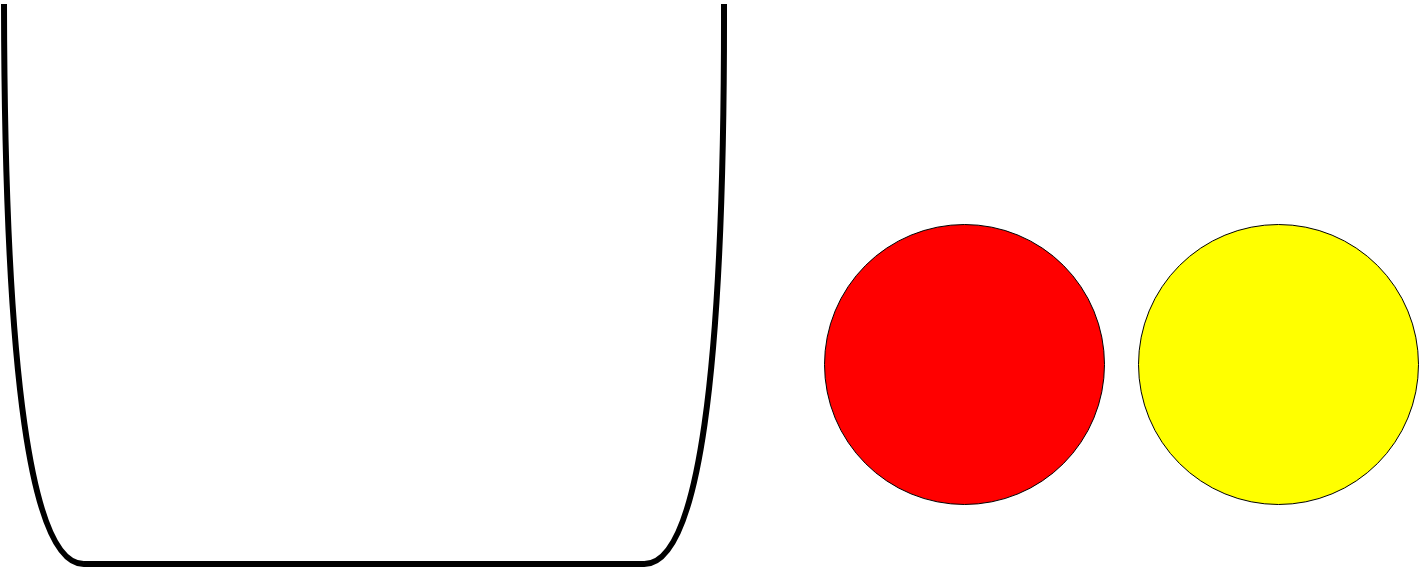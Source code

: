 <mxfile version="21.2.0" type="device">
  <diagram name="Page-1" id="3WpIqer2LGipq8JItsBZ">
    <mxGraphModel dx="1050" dy="581" grid="1" gridSize="10" guides="1" tooltips="1" connect="1" arrows="1" fold="1" page="1" pageScale="1" pageWidth="827" pageHeight="1169" math="0" shadow="0">
      <root>
        <mxCell id="0" />
        <mxCell id="1" parent="0" />
        <mxCell id="SkJ2VbxeeiawIUL64Swz-1" value="" style="endArrow=none;html=1;rounded=0;strokeWidth=3;" parent="1" edge="1">
          <mxGeometry width="50" height="50" relative="1" as="geometry">
            <mxPoint x="160" y="480" as="sourcePoint" />
            <mxPoint x="440" y="480" as="targetPoint" />
          </mxGeometry>
        </mxCell>
        <mxCell id="SkJ2VbxeeiawIUL64Swz-2" value="" style="endArrow=none;html=1;rounded=0;edgeStyle=orthogonalEdgeStyle;curved=1;strokeWidth=3;" parent="1" edge="1">
          <mxGeometry width="50" height="50" relative="1" as="geometry">
            <mxPoint x="160" y="480" as="sourcePoint" />
            <mxPoint x="120" y="200" as="targetPoint" />
          </mxGeometry>
        </mxCell>
        <mxCell id="SkJ2VbxeeiawIUL64Swz-4" value="" style="ellipse;whiteSpace=wrap;html=1;aspect=fixed;fillColor=#FF0000;strokeColor=default;strokeWidth=0.5;" parent="1" vertex="1">
          <mxGeometry x="530" y="310" width="140" height="140" as="geometry" />
        </mxCell>
        <mxCell id="xnI6jcX1SZkNdlxtGZ6T-1" value="" style="endArrow=none;html=1;rounded=0;edgeStyle=orthogonalEdgeStyle;curved=1;strokeWidth=3;" edge="1" parent="1">
          <mxGeometry width="50" height="50" relative="1" as="geometry">
            <mxPoint x="440" y="480" as="sourcePoint" />
            <mxPoint x="480" y="200" as="targetPoint" />
          </mxGeometry>
        </mxCell>
        <mxCell id="xnI6jcX1SZkNdlxtGZ6T-3" value="" style="ellipse;whiteSpace=wrap;html=1;aspect=fixed;fillColor=#FFFF00;strokeColor=default;strokeWidth=0.5;" vertex="1" parent="1">
          <mxGeometry x="687" y="310" width="140" height="140" as="geometry" />
        </mxCell>
      </root>
    </mxGraphModel>
  </diagram>
</mxfile>
